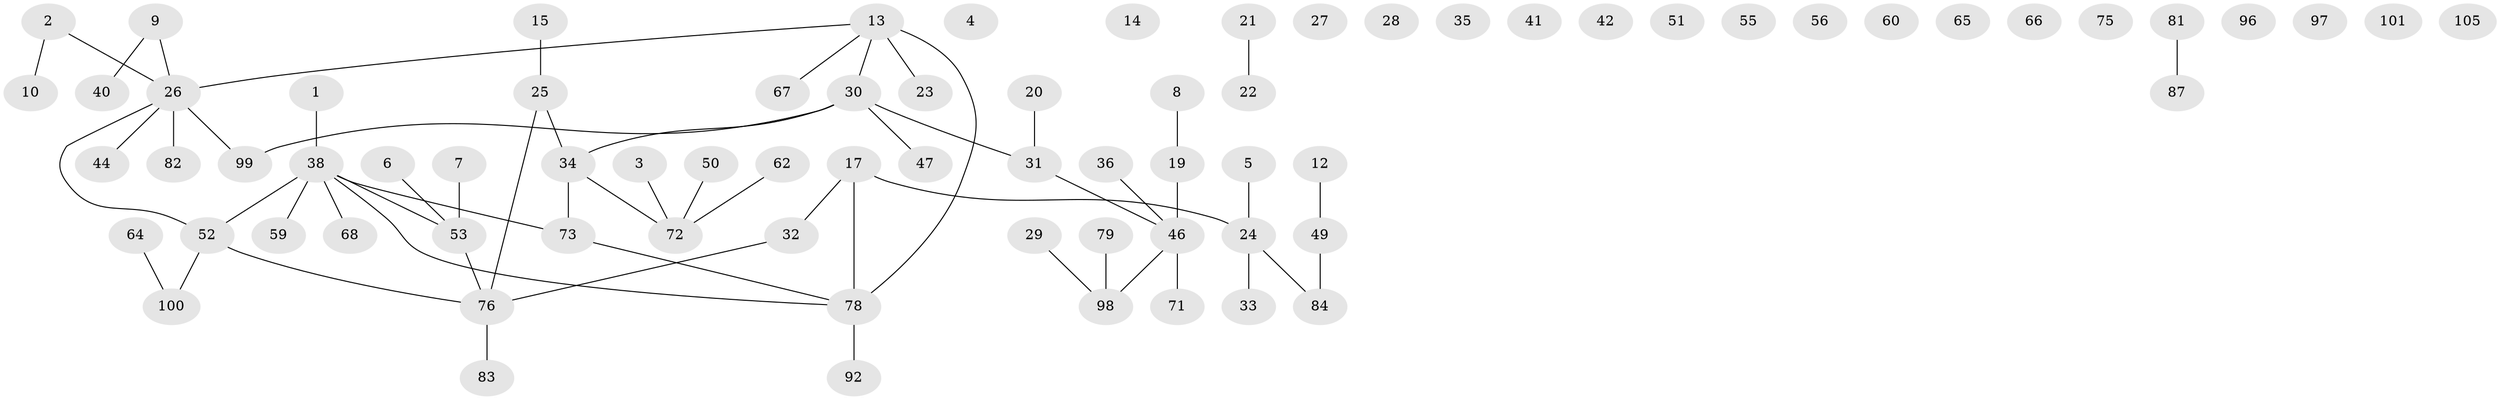 // Generated by graph-tools (version 1.1) at 2025/23/03/03/25 07:23:24]
// undirected, 75 vertices, 61 edges
graph export_dot {
graph [start="1"]
  node [color=gray90,style=filled];
  1 [super="+37"];
  2 [super="+18"];
  3;
  4 [super="+11"];
  5;
  6;
  7;
  8;
  9 [super="+16"];
  10;
  12 [super="+54"];
  13 [super="+70"];
  14;
  15;
  17 [super="+48"];
  19;
  20;
  21 [super="+106"];
  22 [super="+93"];
  23 [super="+58"];
  24 [super="+39"];
  25 [super="+77"];
  26 [super="+57"];
  27;
  28;
  29;
  30 [super="+69"];
  31 [super="+45"];
  32;
  33 [super="+43"];
  34;
  35;
  36;
  38 [super="+94"];
  40;
  41 [super="+63"];
  42;
  44;
  46 [super="+88"];
  47;
  49 [super="+61"];
  50;
  51;
  52 [super="+103"];
  53 [super="+86"];
  55;
  56;
  59 [super="+80"];
  60;
  62;
  64;
  65;
  66;
  67;
  68;
  71 [super="+89"];
  72 [super="+104"];
  73 [super="+74"];
  75;
  76 [super="+95"];
  78 [super="+85"];
  79;
  81;
  82;
  83;
  84 [super="+91"];
  87 [super="+90"];
  92;
  96;
  97;
  98;
  99;
  100 [super="+102"];
  101;
  105;
  1 -- 38;
  2 -- 26;
  2 -- 10;
  3 -- 72;
  5 -- 24;
  6 -- 53;
  7 -- 53;
  8 -- 19;
  9 -- 40;
  9 -- 26;
  12 -- 49;
  13 -- 30;
  13 -- 67;
  13 -- 26;
  13 -- 23;
  13 -- 78 [weight=2];
  15 -- 25;
  17 -- 24;
  17 -- 32;
  17 -- 78;
  19 -- 46;
  20 -- 31;
  21 -- 22;
  24 -- 33;
  24 -- 84;
  25 -- 76;
  25 -- 34;
  26 -- 44;
  26 -- 82;
  26 -- 99;
  26 -- 52;
  29 -- 98;
  30 -- 34;
  30 -- 47;
  30 -- 99;
  30 -- 31;
  31 -- 46;
  32 -- 76;
  34 -- 72;
  34 -- 73;
  36 -- 46;
  38 -- 53;
  38 -- 68;
  38 -- 52;
  38 -- 78;
  38 -- 59;
  38 -- 73;
  46 -- 71;
  46 -- 98;
  49 -- 84;
  50 -- 72;
  52 -- 100;
  52 -- 76;
  53 -- 76;
  62 -- 72;
  64 -- 100;
  73 -- 78;
  76 -- 83;
  78 -- 92;
  79 -- 98;
  81 -- 87;
}
